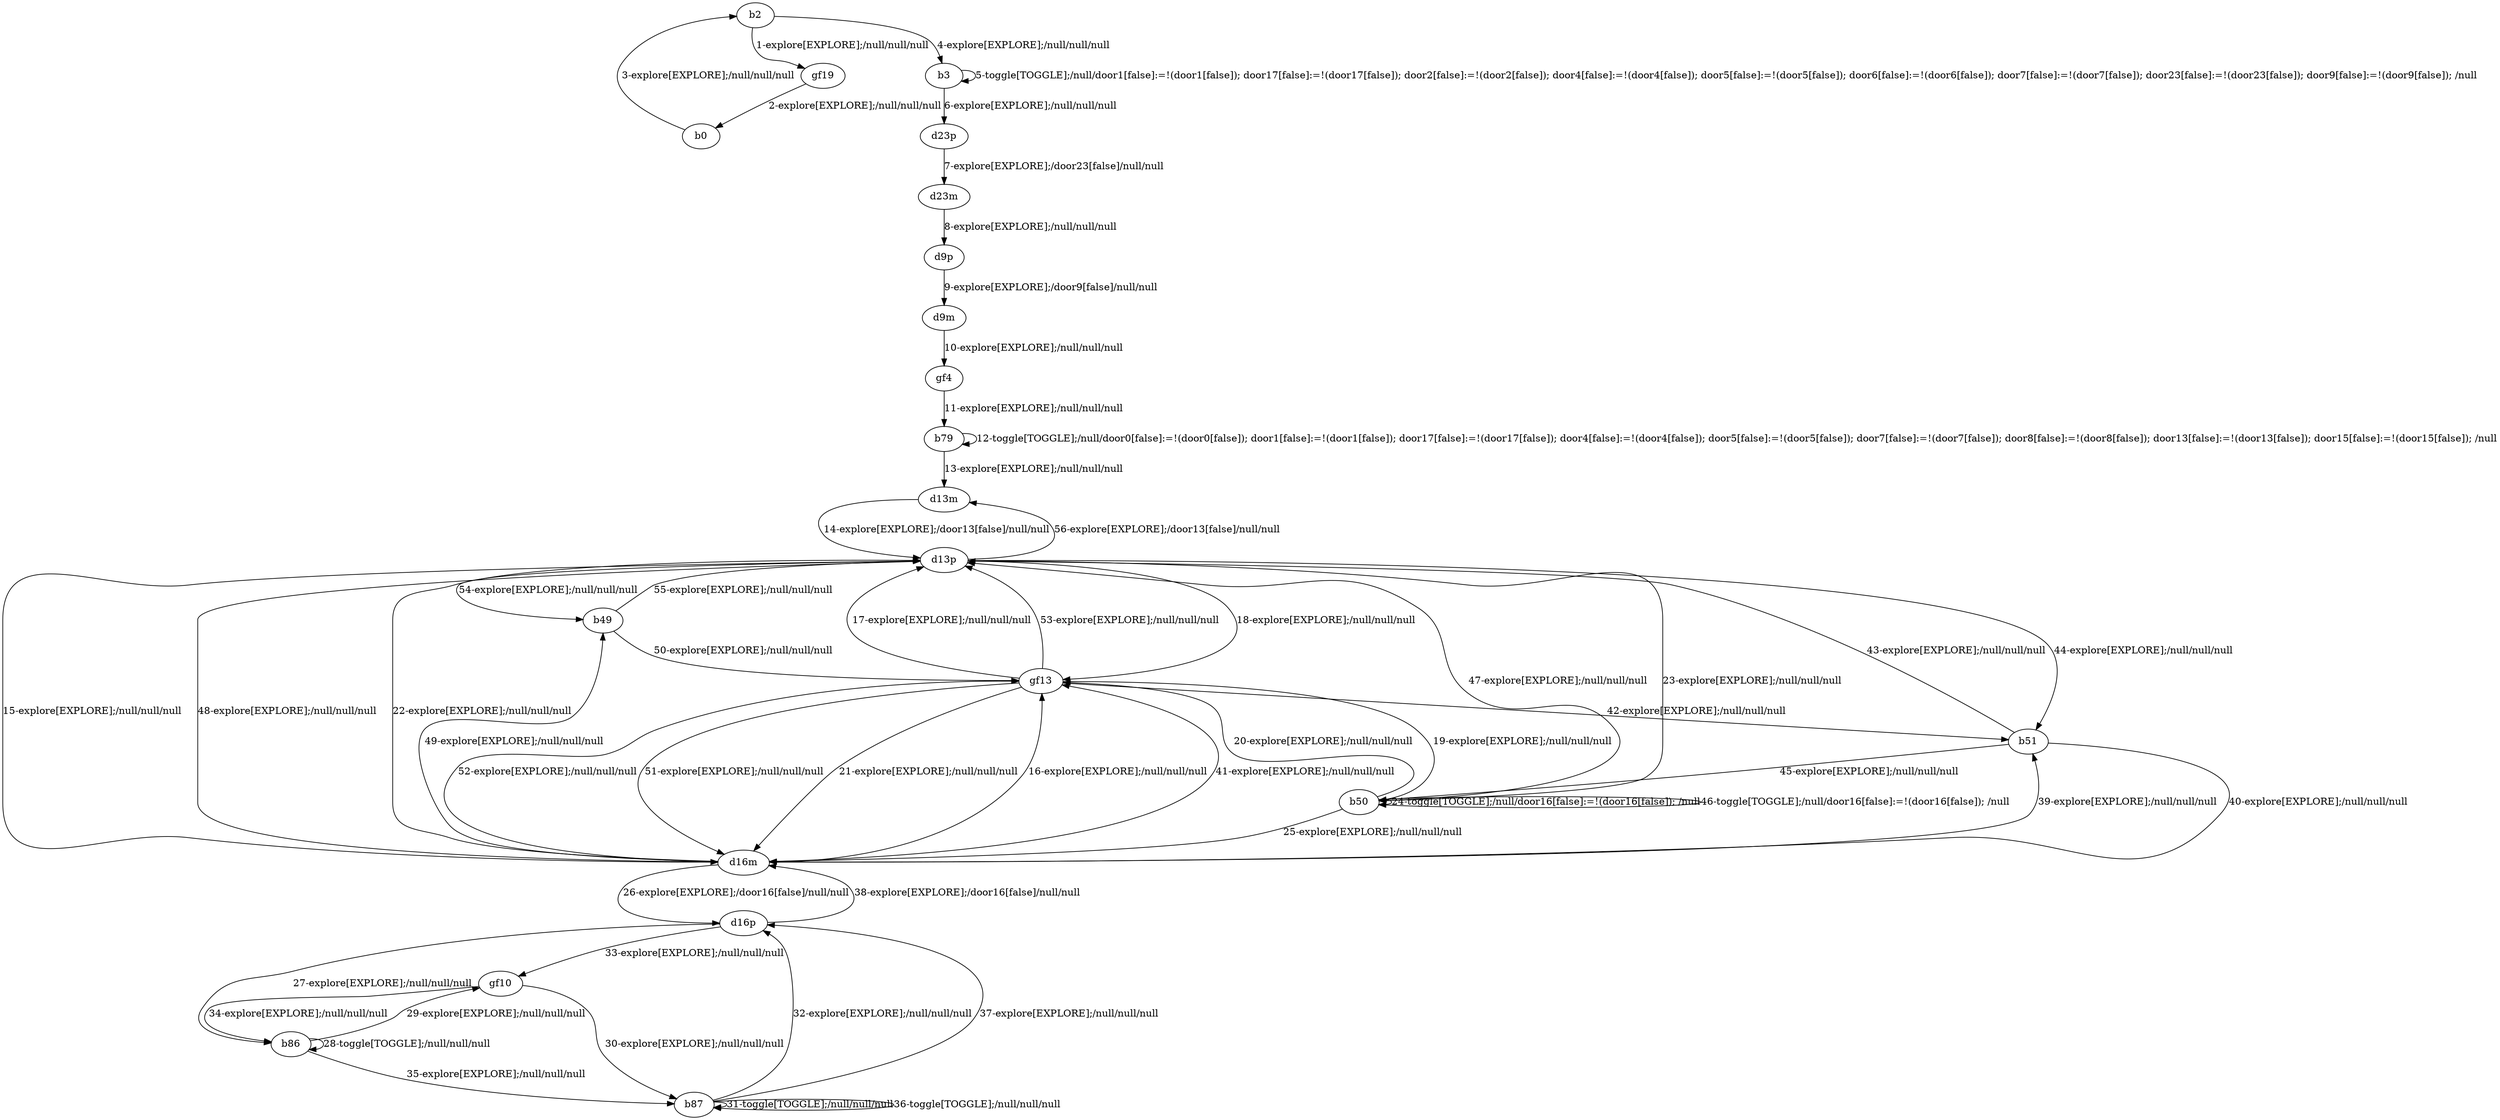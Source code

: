 # Total number of goals covered by this test: 14
# b87 --> b87
# b86 --> b87
# b86 --> gf10
# b50 --> b50
# d16m --> d16p
# d16p --> gf10
# d13p --> b49
# b86 --> b86
# gf10 --> b87
# gf10 --> b86
# b87 --> d16p
# d16p --> d16m
# b49 --> gf13
# d16p --> b86

digraph g {
"b2" -> "gf19" [label = "1-explore[EXPLORE];/null/null/null"];
"gf19" -> "b0" [label = "2-explore[EXPLORE];/null/null/null"];
"b0" -> "b2" [label = "3-explore[EXPLORE];/null/null/null"];
"b2" -> "b3" [label = "4-explore[EXPLORE];/null/null/null"];
"b3" -> "b3" [label = "5-toggle[TOGGLE];/null/door1[false]:=!(door1[false]); door17[false]:=!(door17[false]); door2[false]:=!(door2[false]); door4[false]:=!(door4[false]); door5[false]:=!(door5[false]); door6[false]:=!(door6[false]); door7[false]:=!(door7[false]); door23[false]:=!(door23[false]); door9[false]:=!(door9[false]); /null"];
"b3" -> "d23p" [label = "6-explore[EXPLORE];/null/null/null"];
"d23p" -> "d23m" [label = "7-explore[EXPLORE];/door23[false]/null/null"];
"d23m" -> "d9p" [label = "8-explore[EXPLORE];/null/null/null"];
"d9p" -> "d9m" [label = "9-explore[EXPLORE];/door9[false]/null/null"];
"d9m" -> "gf4" [label = "10-explore[EXPLORE];/null/null/null"];
"gf4" -> "b79" [label = "11-explore[EXPLORE];/null/null/null"];
"b79" -> "b79" [label = "12-toggle[TOGGLE];/null/door0[false]:=!(door0[false]); door1[false]:=!(door1[false]); door17[false]:=!(door17[false]); door4[false]:=!(door4[false]); door5[false]:=!(door5[false]); door7[false]:=!(door7[false]); door8[false]:=!(door8[false]); door13[false]:=!(door13[false]); door15[false]:=!(door15[false]); /null"];
"b79" -> "d13m" [label = "13-explore[EXPLORE];/null/null/null"];
"d13m" -> "d13p" [label = "14-explore[EXPLORE];/door13[false]/null/null"];
"d13p" -> "d16m" [label = "15-explore[EXPLORE];/null/null/null"];
"d16m" -> "gf13" [label = "16-explore[EXPLORE];/null/null/null"];
"gf13" -> "d13p" [label = "17-explore[EXPLORE];/null/null/null"];
"d13p" -> "gf13" [label = "18-explore[EXPLORE];/null/null/null"];
"gf13" -> "b50" [label = "19-explore[EXPLORE];/null/null/null"];
"b50" -> "gf13" [label = "20-explore[EXPLORE];/null/null/null"];
"gf13" -> "d16m" [label = "21-explore[EXPLORE];/null/null/null"];
"d16m" -> "d13p" [label = "22-explore[EXPLORE];/null/null/null"];
"d13p" -> "b50" [label = "23-explore[EXPLORE];/null/null/null"];
"b50" -> "b50" [label = "24-toggle[TOGGLE];/null/door16[false]:=!(door16[false]); /null"];
"b50" -> "d16m" [label = "25-explore[EXPLORE];/null/null/null"];
"d16m" -> "d16p" [label = "26-explore[EXPLORE];/door16[false]/null/null"];
"d16p" -> "b86" [label = "27-explore[EXPLORE];/null/null/null"];
"b86" -> "b86" [label = "28-toggle[TOGGLE];/null/null/null"];
"b86" -> "gf10" [label = "29-explore[EXPLORE];/null/null/null"];
"gf10" -> "b87" [label = "30-explore[EXPLORE];/null/null/null"];
"b87" -> "b87" [label = "31-toggle[TOGGLE];/null/null/null"];
"b87" -> "d16p" [label = "32-explore[EXPLORE];/null/null/null"];
"d16p" -> "gf10" [label = "33-explore[EXPLORE];/null/null/null"];
"gf10" -> "b86" [label = "34-explore[EXPLORE];/null/null/null"];
"b86" -> "b87" [label = "35-explore[EXPLORE];/null/null/null"];
"b87" -> "b87" [label = "36-toggle[TOGGLE];/null/null/null"];
"b87" -> "d16p" [label = "37-explore[EXPLORE];/null/null/null"];
"d16p" -> "d16m" [label = "38-explore[EXPLORE];/door16[false]/null/null"];
"d16m" -> "b51" [label = "39-explore[EXPLORE];/null/null/null"];
"b51" -> "d16m" [label = "40-explore[EXPLORE];/null/null/null"];
"d16m" -> "gf13" [label = "41-explore[EXPLORE];/null/null/null"];
"gf13" -> "b51" [label = "42-explore[EXPLORE];/null/null/null"];
"b51" -> "d13p" [label = "43-explore[EXPLORE];/null/null/null"];
"d13p" -> "b51" [label = "44-explore[EXPLORE];/null/null/null"];
"b51" -> "b50" [label = "45-explore[EXPLORE];/null/null/null"];
"b50" -> "b50" [label = "46-toggle[TOGGLE];/null/door16[false]:=!(door16[false]); /null"];
"b50" -> "d13p" [label = "47-explore[EXPLORE];/null/null/null"];
"d13p" -> "d16m" [label = "48-explore[EXPLORE];/null/null/null"];
"d16m" -> "b49" [label = "49-explore[EXPLORE];/null/null/null"];
"b49" -> "gf13" [label = "50-explore[EXPLORE];/null/null/null"];
"gf13" -> "d16m" [label = "51-explore[EXPLORE];/null/null/null"];
"d16m" -> "gf13" [label = "52-explore[EXPLORE];/null/null/null"];
"gf13" -> "d13p" [label = "53-explore[EXPLORE];/null/null/null"];
"d13p" -> "b49" [label = "54-explore[EXPLORE];/null/null/null"];
"b49" -> "d13p" [label = "55-explore[EXPLORE];/null/null/null"];
"d13p" -> "d13m" [label = "56-explore[EXPLORE];/door13[false]/null/null"];
}